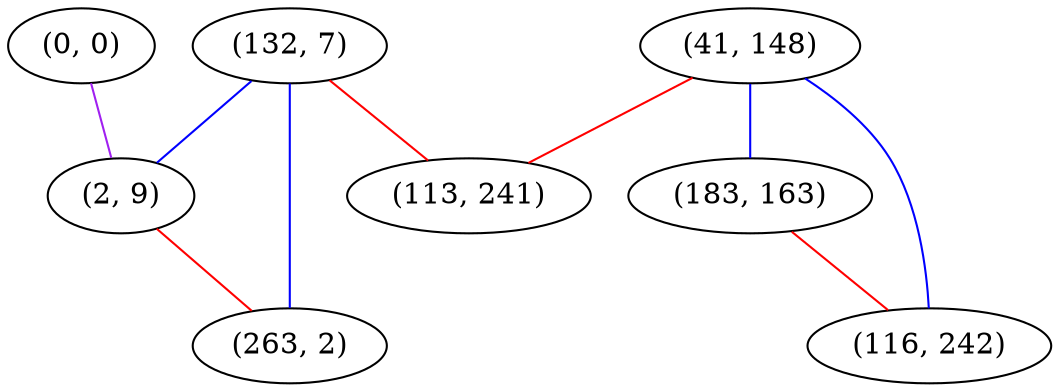 graph "" {
"(132, 7)";
"(0, 0)";
"(41, 148)";
"(2, 9)";
"(183, 163)";
"(116, 242)";
"(113, 241)";
"(263, 2)";
"(132, 7)" -- "(263, 2)"  [color=blue, key=0, weight=3];
"(132, 7)" -- "(113, 241)"  [color=red, key=0, weight=1];
"(132, 7)" -- "(2, 9)"  [color=blue, key=0, weight=3];
"(0, 0)" -- "(2, 9)"  [color=purple, key=0, weight=4];
"(41, 148)" -- "(116, 242)"  [color=blue, key=0, weight=3];
"(41, 148)" -- "(113, 241)"  [color=red, key=0, weight=1];
"(41, 148)" -- "(183, 163)"  [color=blue, key=0, weight=3];
"(2, 9)" -- "(263, 2)"  [color=red, key=0, weight=1];
"(183, 163)" -- "(116, 242)"  [color=red, key=0, weight=1];
}
